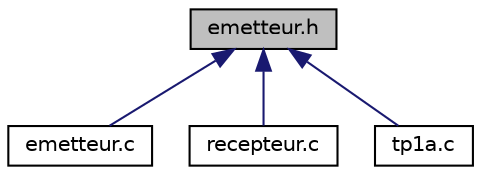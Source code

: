 digraph "emetteur.h"
{
 // LATEX_PDF_SIZE
  edge [fontname="Helvetica",fontsize="10",labelfontname="Helvetica",labelfontsize="10"];
  node [fontname="Helvetica",fontsize="10",shape=record];
  Node1 [label="emetteur.h",height=0.2,width=0.4,color="black", fillcolor="grey75", style="filled", fontcolor="black",tooltip="Tous les prototypes de fonctions relatives à l'émetteur."];
  Node1 -> Node2 [dir="back",color="midnightblue",fontsize="10",style="solid",fontname="Helvetica"];
  Node2 [label="emetteur.c",height=0.2,width=0.4,color="black", fillcolor="white", style="filled",URL="$emetteur_8c.html",tooltip="Fonctions relatives à l'émetteur."];
  Node1 -> Node3 [dir="back",color="midnightblue",fontsize="10",style="solid",fontname="Helvetica"];
  Node3 [label="recepteur.c",height=0.2,width=0.4,color="black", fillcolor="white", style="filled",URL="$recepteur_8c.html",tooltip="Fonctions relatives au récepteur."];
  Node1 -> Node4 [dir="back",color="midnightblue",fontsize="10",style="solid",fontname="Helvetica"];
  Node4 [label="tp1a.c",height=0.2,width=0.4,color="black", fillcolor="white", style="filled",URL="$tp1a_8c.html",tooltip="Programme principal pour tester le code d'étalement."];
}
